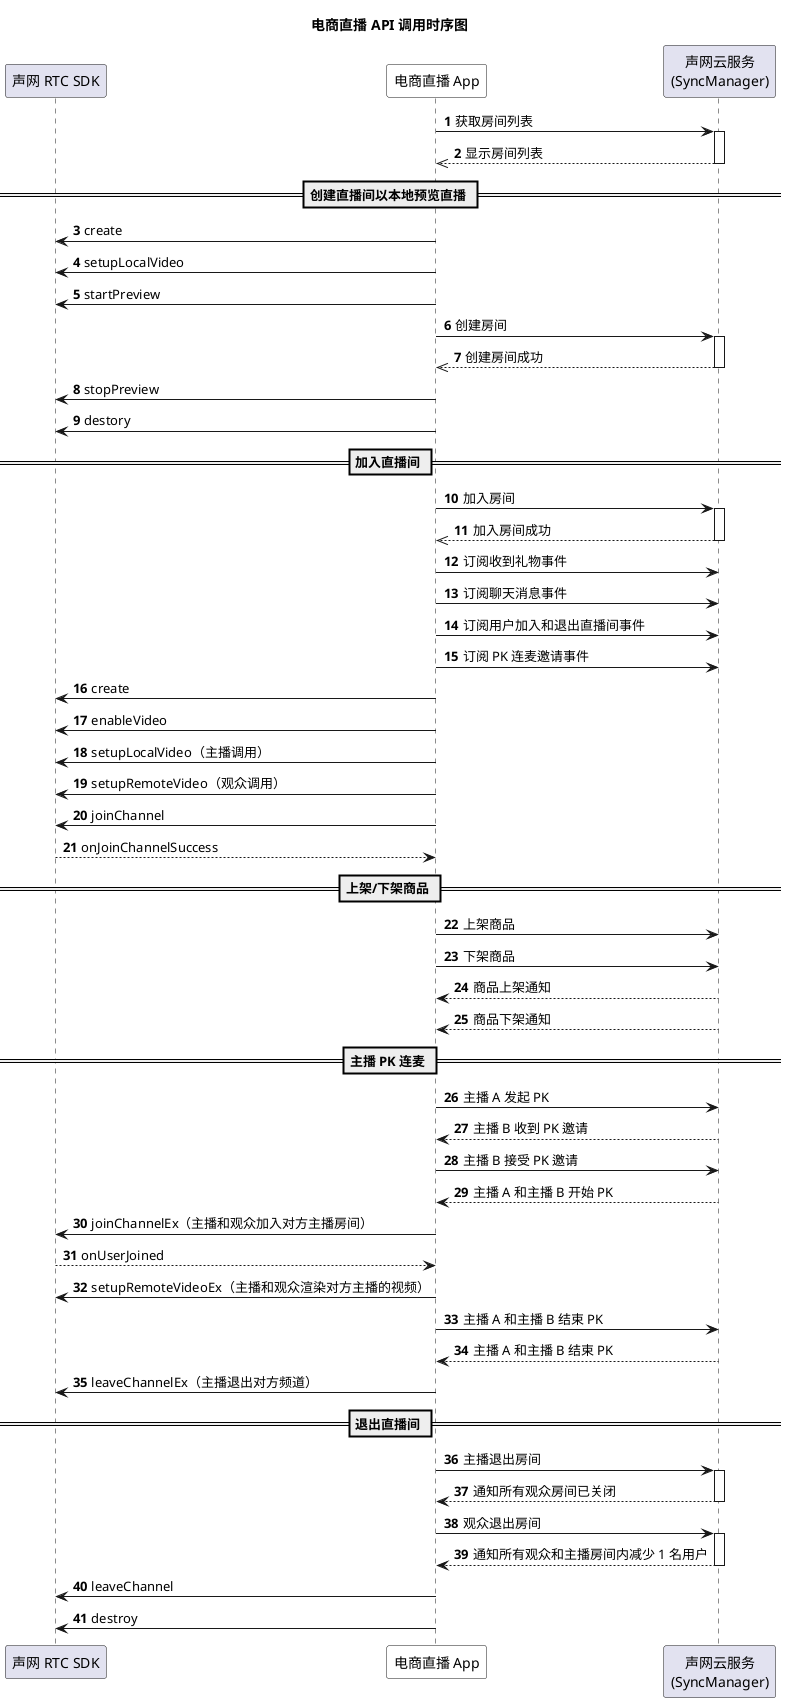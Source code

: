 @startuml
autonumber
title 电商直播 API 调用时序图
participant "声网 RTC SDK" as sdk
participant "电商直播 App" as app #White
participant "声网云服务\n(SyncManager)" as cloud
app -> cloud: 获取房间列表
activate cloud
cloud -->> app: 显示房间列表
deactivate cloud
== 创建直播间以本地预览直播 ==
app -> sdk: create
app -> sdk: setupLocalVideo
app -> sdk: startPreview
app -> cloud: 创建房间
activate cloud
cloud -->> app: 创建房间成功
deactivate cloud
app -> sdk: stopPreview
app -> sdk: destory
== 加入直播间 ==
app -> cloud: 加入房间
activate cloud
cloud -->> app: 加入房间成功
deactivate cloud
app -> cloud: 订阅收到礼物事件
app -> cloud: 订阅聊天消息事件
app -> cloud: 订阅用户加入和退出直播间事件
app -> cloud: 订阅 PK 连麦邀请事件
app -> sdk: create
app -> sdk: enableVideo
app -> sdk: setupLocalVideo（主播调用）
app -> sdk: setupRemoteVideo（观众调用）
app -> sdk: joinChannel
sdk --> app: onJoinChannelSuccess
== 上架/下架商品 ==
app -> cloud: 上架商品
app -> cloud: 下架商品
cloud --> app: 商品上架通知
cloud --> app: 商品下架通知
== 主播 PK 连麦 ==
app -> cloud: 主播 A 发起 PK
cloud --> app: 主播 B 收到 PK 邀请
app -> cloud: 主播 B 接受 PK 邀请
cloud --> app: 主播 A 和主播 B 开始 PK
app -> sdk: joinChannelEx（主播和观众加入对方主播房间）
sdk --> app: onUserJoined
app -> sdk: setupRemoteVideoEx（主播和观众渲染对方主播的视频）
app -> cloud: 主播 A 和主播 B 结束 PK
cloud --> app: 主播 A 和主播 B 结束 PK
app -> sdk: leaveChannelEx（主播退出对方频道）
== 退出直播间 ==
app -> cloud: 主播退出房间
activate cloud
cloud --> app: 通知所有观众房间已关闭
deactivate cloud
app -> cloud: 观众退出房间
activate cloud
cloud --> app: 通知所有观众和主播房间内减少 1 名用户
deactivate cloud
app -> sdk: leaveChannel
app -> sdk: destroy
@enduml